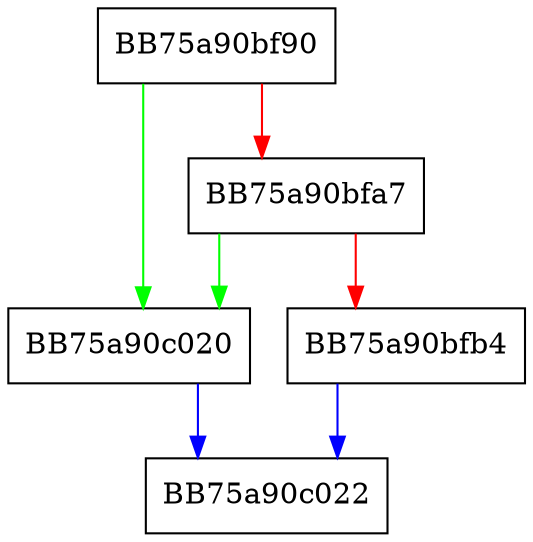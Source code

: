 digraph remove_record {
  node [shape="box"];
  graph [splines=ortho];
  BB75a90bf90 -> BB75a90c020 [color="green"];
  BB75a90bf90 -> BB75a90bfa7 [color="red"];
  BB75a90bfa7 -> BB75a90c020 [color="green"];
  BB75a90bfa7 -> BB75a90bfb4 [color="red"];
  BB75a90bfb4 -> BB75a90c022 [color="blue"];
  BB75a90c020 -> BB75a90c022 [color="blue"];
}